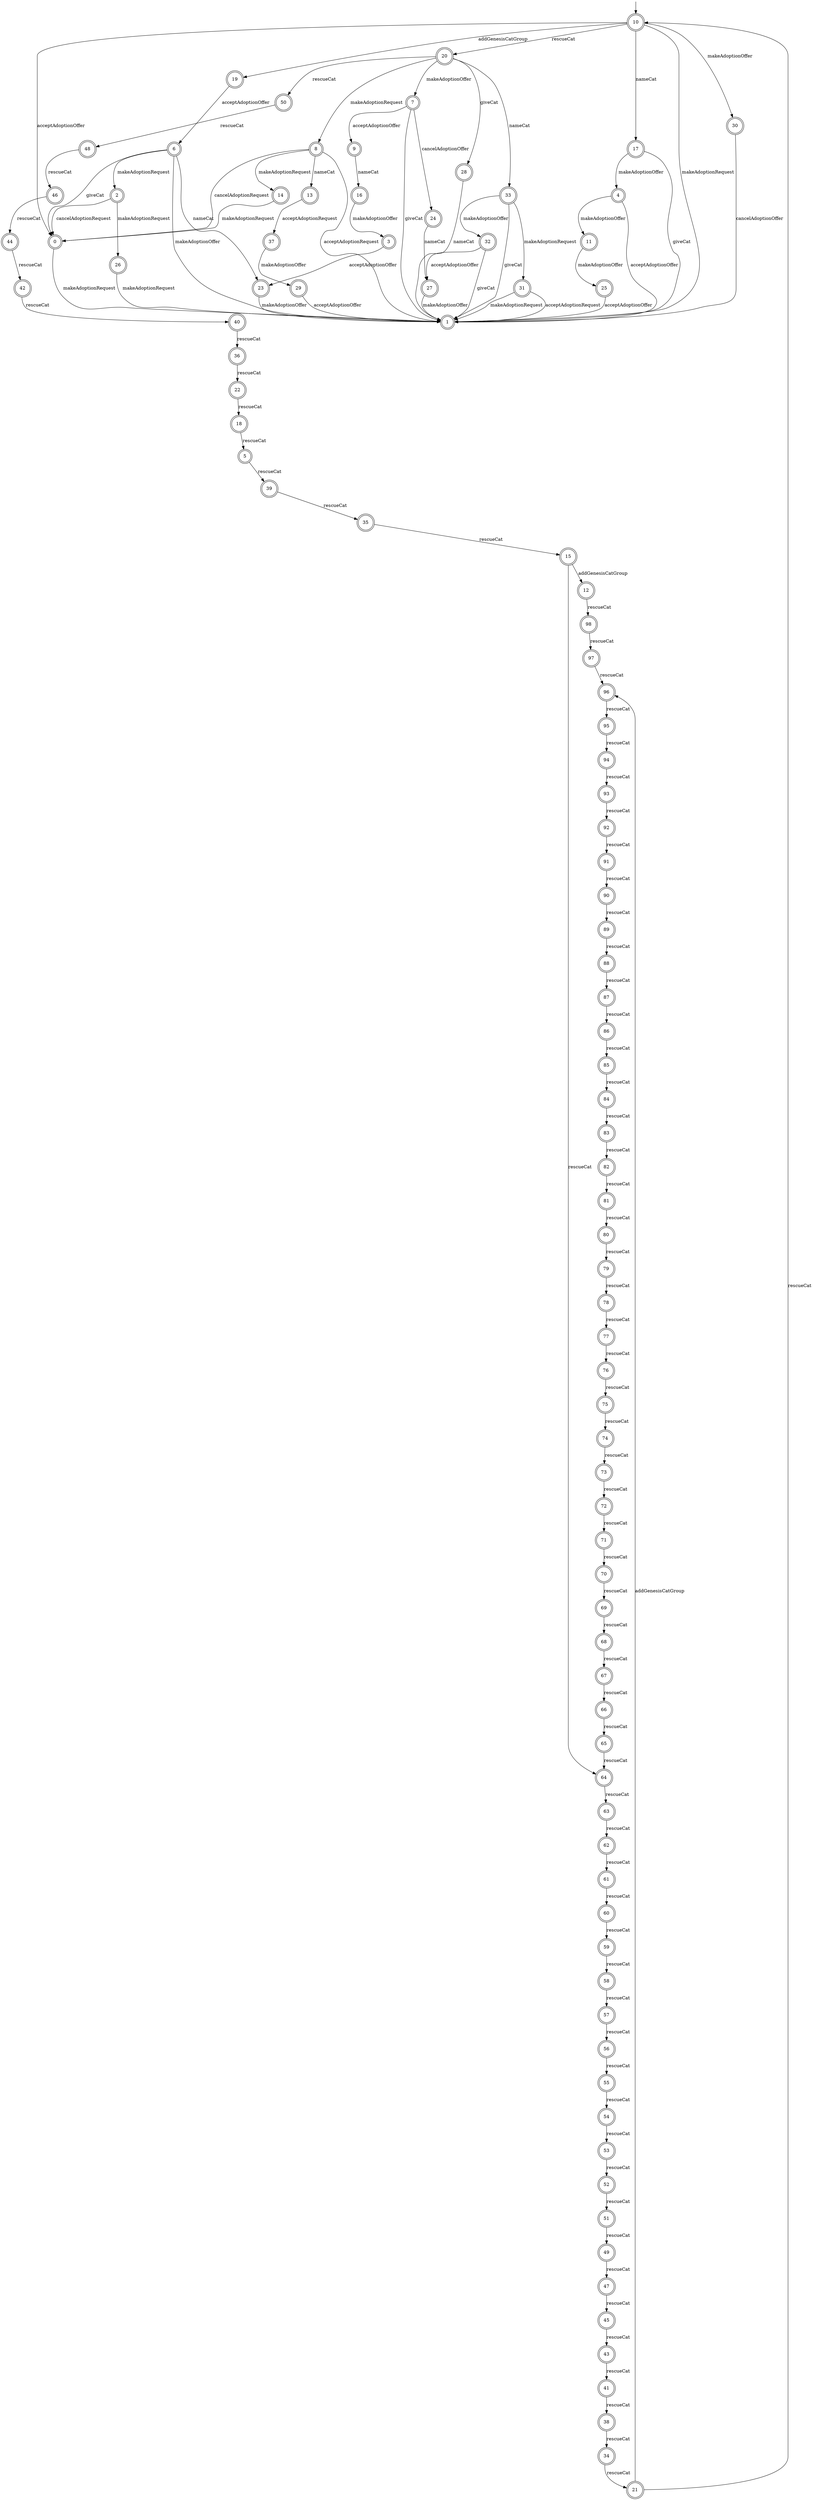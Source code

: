 digraph g {

	s0 [shape="doublecircle" label="0"];
	s1 [shape="doublecircle" label="1"];
	s2 [shape="doublecircle" label="2"];
	s3 [shape="doublecircle" label="3"];
	s4 [shape="doublecircle" label="4"];
	s5 [shape="doublecircle" label="5"];
	s6 [shape="doublecircle" label="6"];
	s7 [shape="doublecircle" label="7"];
	s8 [shape="doublecircle" label="8"];
	s9 [shape="doublecircle" label="9"];
	s10 [shape="doublecircle" label="10"];
	s11 [shape="doublecircle" label="11"];
	s12 [shape="doublecircle" label="12"];
	s13 [shape="doublecircle" label="13"];
	s14 [shape="doublecircle" label="14"];
	s15 [shape="doublecircle" label="15"];
	s16 [shape="doublecircle" label="16"];
	s17 [shape="doublecircle" label="17"];
	s18 [shape="doublecircle" label="18"];
	s19 [shape="doublecircle" label="19"];
	s20 [shape="doublecircle" label="20"];
	s21 [shape="doublecircle" label="21"];
	s22 [shape="doublecircle" label="22"];
	s23 [shape="doublecircle" label="23"];
	s24 [shape="doublecircle" label="24"];
	s25 [shape="doublecircle" label="25"];
	s26 [shape="doublecircle" label="26"];
	s27 [shape="doublecircle" label="27"];
	s28 [shape="doublecircle" label="28"];
	s29 [shape="doublecircle" label="29"];
	s30 [shape="doublecircle" label="30"];
	s31 [shape="doublecircle" label="31"];
	s32 [shape="doublecircle" label="32"];
	s33 [shape="doublecircle" label="33"];
	s34 [shape="doublecircle" label="34"];
	s35 [shape="doublecircle" label="35"];
	s36 [shape="doublecircle" label="36"];
	s37 [shape="doublecircle" label="37"];
	s38 [shape="doublecircle" label="38"];
	s39 [shape="doublecircle" label="39"];
	s40 [shape="doublecircle" label="40"];
	s41 [shape="doublecircle" label="41"];
	s42 [shape="doublecircle" label="42"];
	s43 [shape="doublecircle" label="43"];
	s44 [shape="doublecircle" label="44"];
	s45 [shape="doublecircle" label="45"];
	s46 [shape="doublecircle" label="46"];
	s47 [shape="doublecircle" label="47"];
	s48 [shape="doublecircle" label="48"];
	s49 [shape="doublecircle" label="49"];
	s50 [shape="doublecircle" label="50"];
	s51 [shape="doublecircle" label="51"];
	s52 [shape="doublecircle" label="52"];
	s53 [shape="doublecircle" label="53"];
	s54 [shape="doublecircle" label="54"];
	s55 [shape="doublecircle" label="55"];
	s56 [shape="doublecircle" label="56"];
	s57 [shape="doublecircle" label="57"];
	s58 [shape="doublecircle" label="58"];
	s59 [shape="doublecircle" label="59"];
	s60 [shape="doublecircle" label="60"];
	s61 [shape="doublecircle" label="61"];
	s62 [shape="doublecircle" label="62"];
	s63 [shape="doublecircle" label="63"];
	s64 [shape="doublecircle" label="64"];
	s65 [shape="doublecircle" label="65"];
	s66 [shape="doublecircle" label="66"];
	s67 [shape="doublecircle" label="67"];
	s68 [shape="doublecircle" label="68"];
	s69 [shape="doublecircle" label="69"];
	s70 [shape="doublecircle" label="70"];
	s71 [shape="doublecircle" label="71"];
	s72 [shape="doublecircle" label="72"];
	s73 [shape="doublecircle" label="73"];
	s74 [shape="doublecircle" label="74"];
	s75 [shape="doublecircle" label="75"];
	s76 [shape="doublecircle" label="76"];
	s77 [shape="doublecircle" label="77"];
	s78 [shape="doublecircle" label="78"];
	s79 [shape="doublecircle" label="79"];
	s80 [shape="doublecircle" label="80"];
	s81 [shape="doublecircle" label="81"];
	s82 [shape="doublecircle" label="82"];
	s83 [shape="doublecircle" label="83"];
	s84 [shape="doublecircle" label="84"];
	s85 [shape="doublecircle" label="85"];
	s86 [shape="doublecircle" label="86"];
	s87 [shape="doublecircle" label="87"];
	s88 [shape="doublecircle" label="88"];
	s89 [shape="doublecircle" label="89"];
	s90 [shape="doublecircle" label="90"];
	s91 [shape="doublecircle" label="91"];
	s92 [shape="doublecircle" label="92"];
	s93 [shape="doublecircle" label="93"];
	s94 [shape="doublecircle" label="94"];
	s95 [shape="doublecircle" label="95"];
	s96 [shape="doublecircle" label="96"];
	s97 [shape="doublecircle" label="97"];
	s98 [shape="doublecircle" label="98"];
	s0 -> s1 [label="makeAdoptionRequest"];
	s2 -> s0 [label="cancelAdoptionRequest"];
	s2 -> s26 [label="makeAdoptionRequest"];
	s3 -> s23 [label="acceptAdoptionOffer"];
	s4 -> s11 [label="makeAdoptionOffer"];
	s4 -> s1 [label="acceptAdoptionOffer"];
	s5 -> s39 [label="rescueCat"];
	s6 -> s1 [label="makeAdoptionOffer"];
	s6 -> s23 [label="nameCat"];
	s6 -> s0 [label="giveCat"];
	s6 -> s2 [label="makeAdoptionRequest"];
	s7 -> s9 [label="acceptAdoptionOffer"];
	s7 -> s24 [label="cancelAdoptionOffer"];
	s7 -> s1 [label="giveCat"];
	s8 -> s0 [label="cancelAdoptionRequest"];
	s8 -> s13 [label="nameCat"];
	s8 -> s1 [label="acceptAdoptionRequest"];
	s8 -> s14 [label="makeAdoptionRequest"];
	s9 -> s16 [label="nameCat"];
	s10 -> s19 [label="addGenesisCatGroup"];
	s10 -> s30 [label="makeAdoptionOffer"];
	s10 -> s0 [label="acceptAdoptionOffer"];
	s10 -> s17 [label="nameCat"];
	s10 -> s20 [label="rescueCat"];
	s10 -> s1 [label="makeAdoptionRequest"];
	s11 -> s25 [label="makeAdoptionOffer"];
	s12 -> s98 [label="rescueCat"];
	s13 -> s37 [label="acceptAdoptionRequest"];
	s14 -> s0 [label="makeAdoptionRequest"];
	s15 -> s12 [label="addGenesisCatGroup"];
	s15 -> s64 [label="rescueCat"];
	s16 -> s3 [label="makeAdoptionOffer"];
	s17 -> s4 [label="makeAdoptionOffer"];
	s17 -> s1 [label="giveCat"];
	s18 -> s5 [label="rescueCat"];
	s19 -> s6 [label="acceptAdoptionOffer"];
	s20 -> s7 [label="makeAdoptionOffer"];
	s20 -> s33 [label="nameCat"];
	s20 -> s28 [label="giveCat"];
	s20 -> s50 [label="rescueCat"];
	s20 -> s8 [label="makeAdoptionRequest"];
	s21 -> s96 [label="addGenesisCatGroup"];
	s21 -> s10 [label="rescueCat"];
	s22 -> s18 [label="rescueCat"];
	s23 -> s1 [label="makeAdoptionOffer"];
	s24 -> s27 [label="nameCat"];
	s25 -> s1 [label="acceptAdoptionOffer"];
	s26 -> s1 [label="makeAdoptionRequest"];
	s27 -> s1 [label="makeAdoptionOffer"];
	s28 -> s1 [label="nameCat"];
	s29 -> s1 [label="acceptAdoptionOffer"];
	s30 -> s1 [label="cancelAdoptionOffer"];
	s31 -> s1 [label="acceptAdoptionRequest"];
	s31 -> s1 [label="makeAdoptionRequest"];
	s32 -> s27 [label="acceptAdoptionOffer"];
	s32 -> s1 [label="giveCat"];
	s33 -> s32 [label="makeAdoptionOffer"];
	s33 -> s1 [label="giveCat"];
	s33 -> s31 [label="makeAdoptionRequest"];
	s34 -> s21 [label="rescueCat"];
	s35 -> s15 [label="rescueCat"];
	s36 -> s22 [label="rescueCat"];
	s37 -> s29 [label="makeAdoptionOffer"];
	s38 -> s34 [label="rescueCat"];
	s39 -> s35 [label="rescueCat"];
	s40 -> s36 [label="rescueCat"];
	s41 -> s38 [label="rescueCat"];
	s42 -> s40 [label="rescueCat"];
	s43 -> s41 [label="rescueCat"];
	s44 -> s42 [label="rescueCat"];
	s45 -> s43 [label="rescueCat"];
	s46 -> s44 [label="rescueCat"];
	s47 -> s45 [label="rescueCat"];
	s48 -> s46 [label="rescueCat"];
	s49 -> s47 [label="rescueCat"];
	s50 -> s48 [label="rescueCat"];
	s51 -> s49 [label="rescueCat"];
	s52 -> s51 [label="rescueCat"];
	s53 -> s52 [label="rescueCat"];
	s54 -> s53 [label="rescueCat"];
	s55 -> s54 [label="rescueCat"];
	s56 -> s55 [label="rescueCat"];
	s57 -> s56 [label="rescueCat"];
	s58 -> s57 [label="rescueCat"];
	s59 -> s58 [label="rescueCat"];
	s60 -> s59 [label="rescueCat"];
	s61 -> s60 [label="rescueCat"];
	s62 -> s61 [label="rescueCat"];
	s63 -> s62 [label="rescueCat"];
	s64 -> s63 [label="rescueCat"];
	s65 -> s64 [label="rescueCat"];
	s66 -> s65 [label="rescueCat"];
	s67 -> s66 [label="rescueCat"];
	s68 -> s67 [label="rescueCat"];
	s69 -> s68 [label="rescueCat"];
	s70 -> s69 [label="rescueCat"];
	s71 -> s70 [label="rescueCat"];
	s72 -> s71 [label="rescueCat"];
	s73 -> s72 [label="rescueCat"];
	s74 -> s73 [label="rescueCat"];
	s75 -> s74 [label="rescueCat"];
	s76 -> s75 [label="rescueCat"];
	s77 -> s76 [label="rescueCat"];
	s78 -> s77 [label="rescueCat"];
	s79 -> s78 [label="rescueCat"];
	s80 -> s79 [label="rescueCat"];
	s81 -> s80 [label="rescueCat"];
	s82 -> s81 [label="rescueCat"];
	s83 -> s82 [label="rescueCat"];
	s84 -> s83 [label="rescueCat"];
	s85 -> s84 [label="rescueCat"];
	s86 -> s85 [label="rescueCat"];
	s87 -> s86 [label="rescueCat"];
	s88 -> s87 [label="rescueCat"];
	s89 -> s88 [label="rescueCat"];
	s90 -> s89 [label="rescueCat"];
	s91 -> s90 [label="rescueCat"];
	s92 -> s91 [label="rescueCat"];
	s93 -> s92 [label="rescueCat"];
	s94 -> s93 [label="rescueCat"];
	s95 -> s94 [label="rescueCat"];
	s96 -> s95 [label="rescueCat"];
	s97 -> s96 [label="rescueCat"];
	s98 -> s97 [label="rescueCat"];

__start0 [label="" shape="none" width="0" height="0"];
__start0 -> s10;

}
